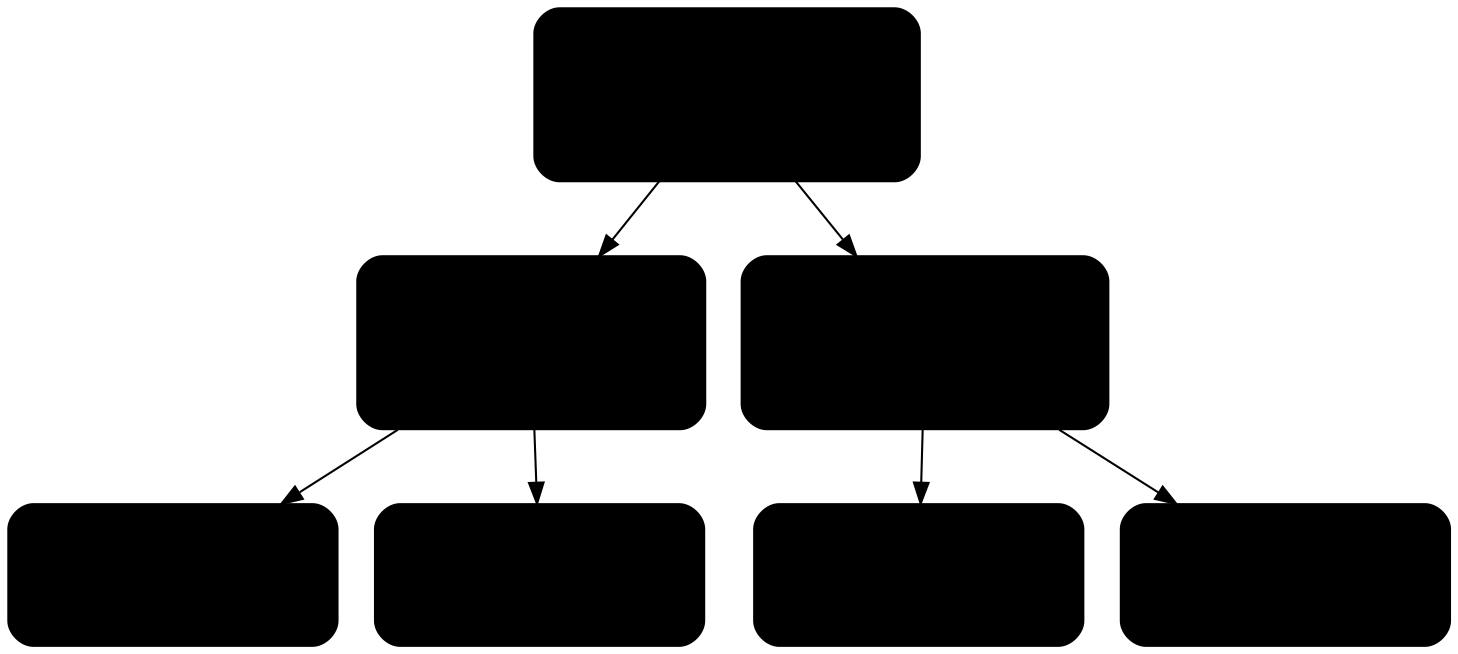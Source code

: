 digraph Tree {
node [shape=box, style="filled, rounded", color="black", fontname=helvetica] ;
edge [fontname=helvetica] ;

17 [label="f1 <= 400\ngini = 0.75\nsamples = 100\nvalue = [30, 55, 20, 10]\nclass = 1"] ;

18 [label="f1 <= 0\ngini = 0.64\nsamples = 60\nvalue = [30, 45, 0, 0]\nclass = 1"] ;
17 -> 18 ;

19 [label="gini = 0.0\nsamples = 30\nvalue = [30, 0, 0, 0]\nclass = 0"] ;
18 -> 19 ;

20 [label="gini = 0.0\nsamples = 30\nvalue = [0, 45, 0, 0]\nclass = 1"] ;
18 -> 20 ;

21 [label="f3 <= 700\ngini = 0.48\nsamples = 40\nvalue = [0, 10, 20, 10]\nclass = 2"] ;
17 -> 21 ;

22 [label="gini = 0.0\nsamples = 20\nvalue = [0, 0, 20, 0]\nclass = 2"] ;
21 -> 22 ;

23 [label="gini = 0.0\nsamples = 20\nvalue = [0, 0, 0, 10]\nclass = 3"] ;
21 -> 23 ;
}
